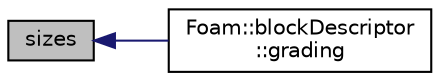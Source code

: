 digraph "sizes"
{
  bgcolor="transparent";
  edge [fontname="Helvetica",fontsize="10",labelfontname="Helvetica",labelfontsize="10"];
  node [fontname="Helvetica",fontsize="10",shape=record];
  rankdir="LR";
  Node1 [label="sizes",height=0.2,width=0.4,color="black", fillcolor="grey75", style="filled" fontcolor="black"];
  Node1 -> Node2 [dir="back",color="midnightblue",fontsize="10",style="solid",fontname="Helvetica"];
  Node2 [label="Foam::blockDescriptor\l::grading",height=0.2,width=0.4,color="black",URL="$classFoam_1_1blockDescriptor.html#a1c842c66f9a3b6273bfd231852aa7cea",tooltip="Expansion ratios in all directions. "];
}
